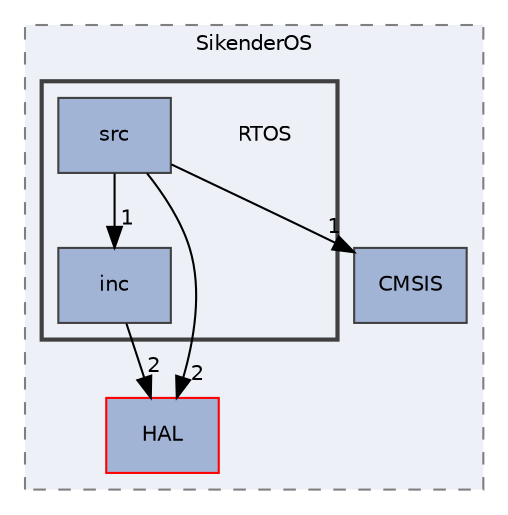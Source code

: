 digraph "SikendeRTOS/SikenderOS/RTOS"
{
 // LATEX_PDF_SIZE
  edge [fontname="Helvetica",fontsize="10",labelfontname="Helvetica",labelfontsize="10"];
  node [fontname="Helvetica",fontsize="10",shape=record];
  compound=true
  subgraph clusterdir_a4458d604b8c2e629a88b058174e2b3f {
    graph [ bgcolor="#edf0f7", pencolor="grey50", style="filled,dashed,", label="SikenderOS", fontname="Helvetica", fontsize="10", URL="dir_a4458d604b8c2e629a88b058174e2b3f.html"]
  dir_213d4a3950a82888692d05f6250aeb40 [shape=box, label="HAL", style="filled,", fillcolor="#a2b4d6", color="red", URL="dir_213d4a3950a82888692d05f6250aeb40.html"];
  dir_3aba866b171e250b385759d7fc4caca9 [shape=box, label="CMSIS", style="filled,", fillcolor="#a2b4d6", color="grey25", URL="dir_3aba866b171e250b385759d7fc4caca9.html"];
  subgraph clusterdir_16270a37b5a8f4621cd86db794000964 {
    graph [ bgcolor="#edf0f7", pencolor="grey25", style="filled,bold,", label="", fontname="Helvetica", fontsize="10", URL="dir_16270a37b5a8f4621cd86db794000964.html"]
    dir_16270a37b5a8f4621cd86db794000964 [shape=plaintext, label="RTOS"];
  dir_59d67db9532aa945f65fee334bfa7fab [shape=box, label="inc", style="filled,", fillcolor="#a2b4d6", color="grey25", URL="dir_59d67db9532aa945f65fee334bfa7fab.html"];
  dir_54e55b7943f5a8fb5108eaed4e0c5c86 [shape=box, label="src", style="filled,", fillcolor="#a2b4d6", color="grey25", URL="dir_54e55b7943f5a8fb5108eaed4e0c5c86.html"];
  }
  }
  dir_59d67db9532aa945f65fee334bfa7fab->dir_213d4a3950a82888692d05f6250aeb40 [headlabel="2", labeldistance=1.5 headhref="dir_000004_000001.html"];
  dir_54e55b7943f5a8fb5108eaed4e0c5c86->dir_213d4a3950a82888692d05f6250aeb40 [headlabel="2", labeldistance=1.5 headhref="dir_000011_000001.html"];
  dir_54e55b7943f5a8fb5108eaed4e0c5c86->dir_3aba866b171e250b385759d7fc4caca9 [headlabel="1", labeldistance=1.5 headhref="dir_000011_000000.html"];
  dir_54e55b7943f5a8fb5108eaed4e0c5c86->dir_59d67db9532aa945f65fee334bfa7fab [headlabel="1", labeldistance=1.5 headhref="dir_000011_000004.html"];
}
